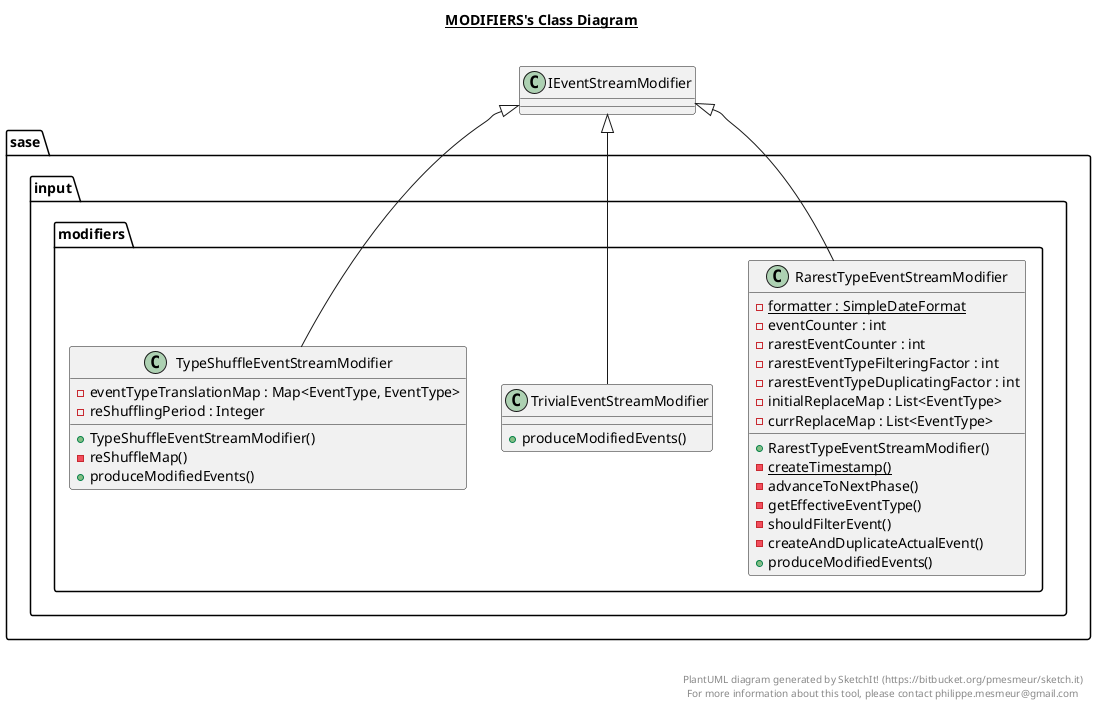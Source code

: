 @startuml

title __MODIFIERS's Class Diagram__\n

  package sase.input {
    package sase.input.modifiers {
      class RarestTypeEventStreamModifier {
          {static} - formatter : SimpleDateFormat
          - eventCounter : int
          - rarestEventCounter : int
          - rarestEventTypeFilteringFactor : int
          - rarestEventTypeDuplicatingFactor : int
          - initialReplaceMap : List<EventType>
          - currReplaceMap : List<EventType>
          + RarestTypeEventStreamModifier()
          {static} - createTimestamp()
          - advanceToNextPhase()
          - getEffectiveEventType()
          - shouldFilterEvent()
          - createAndDuplicateActualEvent()
          + produceModifiedEvents()
      }
    }
  }
  

  package sase.input {
    package sase.input.modifiers {
      class TrivialEventStreamModifier {
          + produceModifiedEvents()
      }
    }
  }
  

  package sase.input {
    package sase.input.modifiers {
      class TypeShuffleEventStreamModifier {
          - eventTypeTranslationMap : Map<EventType, EventType>
          - reShufflingPeriod : Integer
          + TypeShuffleEventStreamModifier()
          - reShuffleMap()
          + produceModifiedEvents()
      }
    }
  }
  

  RarestTypeEventStreamModifier -up-|> IEventStreamModifier
  TrivialEventStreamModifier -up-|> IEventStreamModifier
  TypeShuffleEventStreamModifier -up-|> IEventStreamModifier


right footer


PlantUML diagram generated by SketchIt! (https://bitbucket.org/pmesmeur/sketch.it)
For more information about this tool, please contact philippe.mesmeur@gmail.com
endfooter

@enduml
